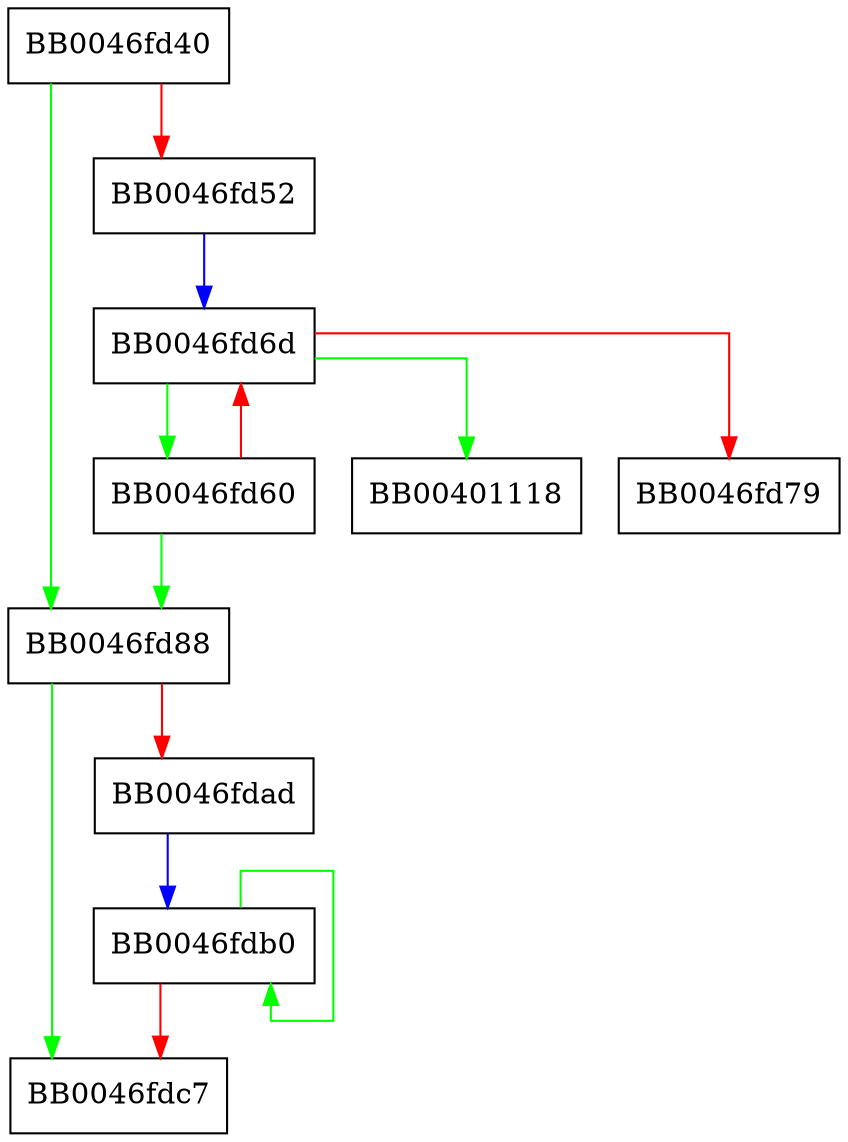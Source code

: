 digraph opt_string {
  node [shape="box"];
  graph [splines=ortho];
  BB0046fd40 -> BB0046fd88 [color="green"];
  BB0046fd40 -> BB0046fd52 [color="red"];
  BB0046fd52 -> BB0046fd6d [color="blue"];
  BB0046fd60 -> BB0046fd88 [color="green"];
  BB0046fd60 -> BB0046fd6d [color="red"];
  BB0046fd6d -> BB00401118 [color="green"];
  BB0046fd6d -> BB0046fd60 [color="green"];
  BB0046fd6d -> BB0046fd79 [color="red"];
  BB0046fd88 -> BB0046fdc7 [color="green"];
  BB0046fd88 -> BB0046fdad [color="red"];
  BB0046fdad -> BB0046fdb0 [color="blue"];
  BB0046fdb0 -> BB0046fdb0 [color="green"];
  BB0046fdb0 -> BB0046fdc7 [color="red"];
}